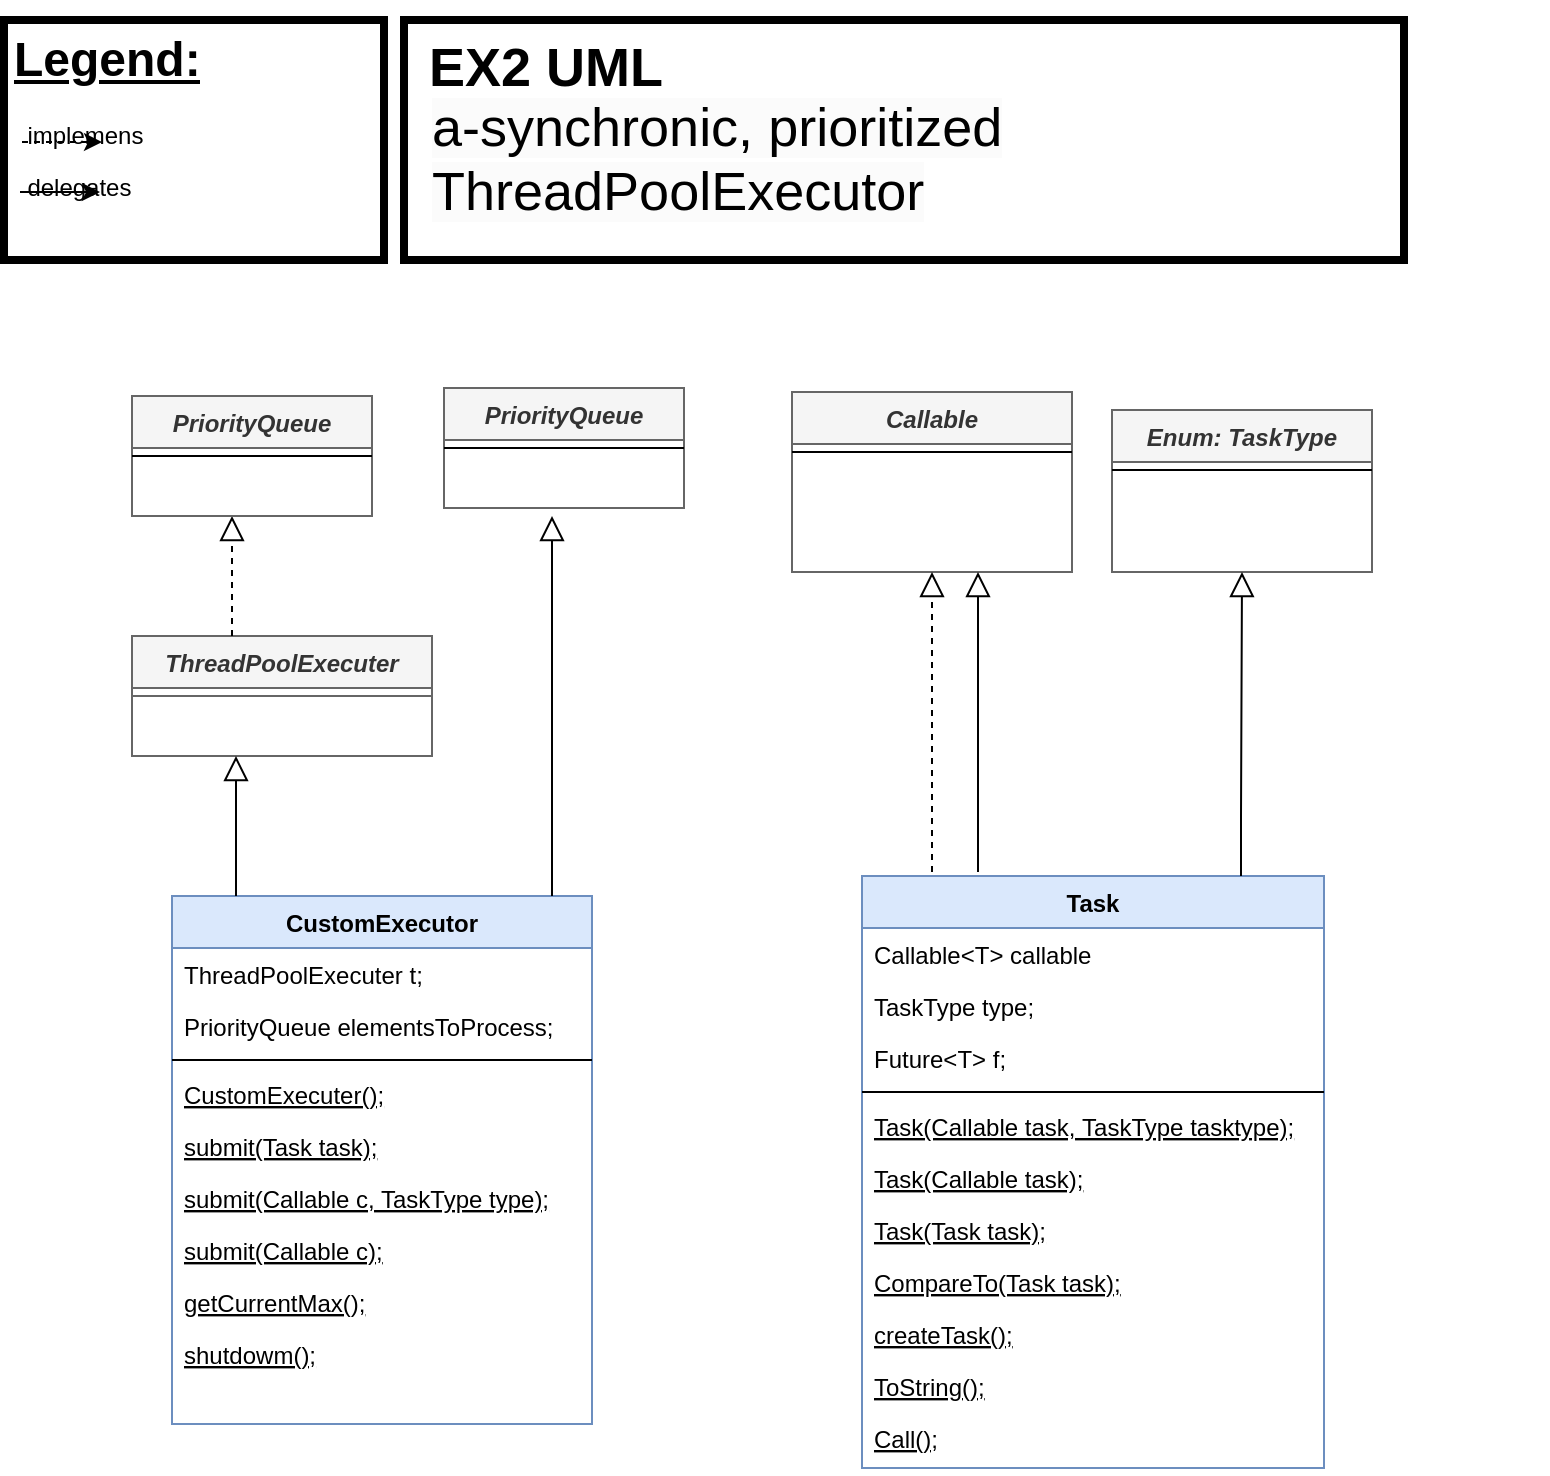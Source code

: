 <mxfile version="20.8.3" type="github">
  <diagram id="C5RBs43oDa-KdzZeNtuy" name="Page-1">
    <mxGraphModel dx="1474" dy="744" grid="1" gridSize="10" guides="1" tooltips="1" connect="1" arrows="1" fold="1" page="1" pageScale="1" pageWidth="827" pageHeight="1169" math="0" shadow="0">
      <root>
        <mxCell id="WIyWlLk6GJQsqaUBKTNV-0" />
        <mxCell id="WIyWlLk6GJQsqaUBKTNV-1" parent="WIyWlLk6GJQsqaUBKTNV-0" />
        <mxCell id="zkfFHV4jXpPFQw0GAbJ--0" value="ThreadPoolExecuter" style="swimlane;fontStyle=3;align=center;verticalAlign=top;childLayout=stackLayout;horizontal=1;startSize=26;horizontalStack=0;resizeParent=1;resizeLast=0;collapsible=1;marginBottom=0;rounded=0;shadow=0;strokeWidth=1;fillColor=#f5f5f5;fontColor=#333333;strokeColor=#666666;" parent="WIyWlLk6GJQsqaUBKTNV-1" vertex="1">
          <mxGeometry x="124" y="358" width="150" height="60" as="geometry">
            <mxRectangle x="230" y="140" width="160" height="26" as="alternateBounds" />
          </mxGeometry>
        </mxCell>
        <mxCell id="zkfFHV4jXpPFQw0GAbJ--4" value="" style="line;html=1;strokeWidth=1;align=left;verticalAlign=middle;spacingTop=-1;spacingLeft=3;spacingRight=3;rotatable=0;labelPosition=right;points=[];portConstraint=eastwest;fillColor=#f5f5f5;fontColor=#333333;strokeColor=#666666;" parent="zkfFHV4jXpPFQw0GAbJ--0" vertex="1">
          <mxGeometry y="26" width="150" height="8" as="geometry" />
        </mxCell>
        <mxCell id="zkfFHV4jXpPFQw0GAbJ--6" value="CustomExecutor" style="swimlane;fontStyle=1;align=center;verticalAlign=top;childLayout=stackLayout;horizontal=1;startSize=26;horizontalStack=0;resizeParent=1;resizeLast=0;collapsible=1;marginBottom=0;rounded=0;shadow=0;strokeWidth=1;fillColor=#dae8fc;strokeColor=#6c8ebf;" parent="WIyWlLk6GJQsqaUBKTNV-1" vertex="1">
          <mxGeometry x="144" y="488" width="210" height="264" as="geometry">
            <mxRectangle x="130" y="380" width="160" height="26" as="alternateBounds" />
          </mxGeometry>
        </mxCell>
        <mxCell id="zkfFHV4jXpPFQw0GAbJ--7" value="ThreadPoolExecuter t;" style="text;align=left;verticalAlign=top;spacingLeft=4;spacingRight=4;overflow=hidden;rotatable=0;points=[[0,0.5],[1,0.5]];portConstraint=eastwest;" parent="zkfFHV4jXpPFQw0GAbJ--6" vertex="1">
          <mxGeometry y="26" width="210" height="26" as="geometry" />
        </mxCell>
        <mxCell id="zkfFHV4jXpPFQw0GAbJ--8" value="PriorityQueue elementsToProcess;" style="text;align=left;verticalAlign=top;spacingLeft=4;spacingRight=4;overflow=hidden;rotatable=0;points=[[0,0.5],[1,0.5]];portConstraint=eastwest;rounded=0;shadow=0;html=0;" parent="zkfFHV4jXpPFQw0GAbJ--6" vertex="1">
          <mxGeometry y="52" width="210" height="26" as="geometry" />
        </mxCell>
        <mxCell id="zkfFHV4jXpPFQw0GAbJ--9" value="" style="line;html=1;strokeWidth=1;align=left;verticalAlign=middle;spacingTop=-1;spacingLeft=3;spacingRight=3;rotatable=0;labelPosition=right;points=[];portConstraint=eastwest;" parent="zkfFHV4jXpPFQw0GAbJ--6" vertex="1">
          <mxGeometry y="78" width="210" height="8" as="geometry" />
        </mxCell>
        <mxCell id="a-4b9oVd5WvRB_pHaoKm-41" value="CustomExecuter();" style="text;align=left;verticalAlign=top;spacingLeft=4;spacingRight=4;overflow=hidden;rotatable=0;points=[[0,0.5],[1,0.5]];portConstraint=eastwest;fontStyle=4" vertex="1" parent="zkfFHV4jXpPFQw0GAbJ--6">
          <mxGeometry y="86" width="210" height="26" as="geometry" />
        </mxCell>
        <mxCell id="zkfFHV4jXpPFQw0GAbJ--10" value="submit(Task task);" style="text;align=left;verticalAlign=top;spacingLeft=4;spacingRight=4;overflow=hidden;rotatable=0;points=[[0,0.5],[1,0.5]];portConstraint=eastwest;fontStyle=4" parent="zkfFHV4jXpPFQw0GAbJ--6" vertex="1">
          <mxGeometry y="112" width="210" height="26" as="geometry" />
        </mxCell>
        <mxCell id="zkfFHV4jXpPFQw0GAbJ--11" value="submit(Callable c, TaskType type);&#xa;&#xa;" style="text;align=left;verticalAlign=top;spacingLeft=4;spacingRight=4;overflow=hidden;rotatable=0;points=[[0,0.5],[1,0.5]];portConstraint=eastwest;fontStyle=4" parent="zkfFHV4jXpPFQw0GAbJ--6" vertex="1">
          <mxGeometry y="138" width="210" height="26" as="geometry" />
        </mxCell>
        <mxCell id="a-4b9oVd5WvRB_pHaoKm-40" value="submit(Callable c);&#xa;&#xa;" style="text;align=left;verticalAlign=top;spacingLeft=4;spacingRight=4;overflow=hidden;rotatable=0;points=[[0,0.5],[1,0.5]];portConstraint=eastwest;fontStyle=4" vertex="1" parent="zkfFHV4jXpPFQw0GAbJ--6">
          <mxGeometry y="164" width="210" height="26" as="geometry" />
        </mxCell>
        <mxCell id="a-4b9oVd5WvRB_pHaoKm-45" value="getCurrentMax();" style="text;align=left;verticalAlign=top;spacingLeft=4;spacingRight=4;overflow=hidden;rotatable=0;points=[[0,0.5],[1,0.5]];portConstraint=eastwest;fontStyle=4" vertex="1" parent="zkfFHV4jXpPFQw0GAbJ--6">
          <mxGeometry y="190" width="210" height="26" as="geometry" />
        </mxCell>
        <mxCell id="a-4b9oVd5WvRB_pHaoKm-46" value="shutdowm();" style="text;align=left;verticalAlign=top;spacingLeft=4;spacingRight=4;overflow=hidden;rotatable=0;points=[[0,0.5],[1,0.5]];portConstraint=eastwest;fontStyle=4" vertex="1" parent="zkfFHV4jXpPFQw0GAbJ--6">
          <mxGeometry y="216" width="210" height="26" as="geometry" />
        </mxCell>
        <mxCell id="zkfFHV4jXpPFQw0GAbJ--12" value="" style="endArrow=block;endSize=10;endFill=0;shadow=0;strokeWidth=1;rounded=0;edgeStyle=elbowEdgeStyle;elbow=vertical;" parent="WIyWlLk6GJQsqaUBKTNV-1" edge="1">
          <mxGeometry width="160" relative="1" as="geometry">
            <mxPoint x="176" y="488" as="sourcePoint" />
            <mxPoint x="176" y="418" as="targetPoint" />
            <Array as="points">
              <mxPoint x="176" y="458" />
              <mxPoint x="166" y="468" />
            </Array>
          </mxGeometry>
        </mxCell>
        <mxCell id="a-4b9oVd5WvRB_pHaoKm-0" value="Callable" style="swimlane;fontStyle=3;align=center;verticalAlign=top;childLayout=stackLayout;horizontal=1;startSize=26;horizontalStack=0;resizeParent=1;resizeLast=0;collapsible=1;marginBottom=0;rounded=0;shadow=0;strokeWidth=1;fillColor=#f5f5f5;fontColor=#333333;strokeColor=#666666;" vertex="1" parent="WIyWlLk6GJQsqaUBKTNV-1">
          <mxGeometry x="454" y="236" width="140" height="90" as="geometry">
            <mxRectangle x="230" y="140" width="160" height="26" as="alternateBounds" />
          </mxGeometry>
        </mxCell>
        <mxCell id="a-4b9oVd5WvRB_pHaoKm-4" value="" style="line;html=1;strokeWidth=1;align=left;verticalAlign=middle;spacingTop=-1;spacingLeft=3;spacingRight=3;rotatable=0;labelPosition=right;points=[];portConstraint=eastwest;" vertex="1" parent="a-4b9oVd5WvRB_pHaoKm-0">
          <mxGeometry y="26" width="140" height="8" as="geometry" />
        </mxCell>
        <mxCell id="a-4b9oVd5WvRB_pHaoKm-6" value="Task" style="swimlane;fontStyle=1;align=center;verticalAlign=top;childLayout=stackLayout;horizontal=1;startSize=26;horizontalStack=0;resizeParent=1;resizeLast=0;collapsible=1;marginBottom=0;rounded=0;shadow=0;strokeWidth=1;fillColor=#dae8fc;strokeColor=#6c8ebf;" vertex="1" parent="WIyWlLk6GJQsqaUBKTNV-1">
          <mxGeometry x="489" y="478" width="231" height="296" as="geometry">
            <mxRectangle x="130" y="380" width="160" height="26" as="alternateBounds" />
          </mxGeometry>
        </mxCell>
        <mxCell id="a-4b9oVd5WvRB_pHaoKm-7" value="Callable&lt;T&gt; callable" style="text;align=left;verticalAlign=top;spacingLeft=4;spacingRight=4;overflow=hidden;rotatable=0;points=[[0,0.5],[1,0.5]];portConstraint=eastwest;" vertex="1" parent="a-4b9oVd5WvRB_pHaoKm-6">
          <mxGeometry y="26" width="231" height="26" as="geometry" />
        </mxCell>
        <mxCell id="a-4b9oVd5WvRB_pHaoKm-43" value="TaskType type;" style="text;align=left;verticalAlign=top;spacingLeft=4;spacingRight=4;overflow=hidden;rotatable=0;points=[[0,0.5],[1,0.5]];portConstraint=eastwest;rounded=0;shadow=0;html=0;" vertex="1" parent="a-4b9oVd5WvRB_pHaoKm-6">
          <mxGeometry y="52" width="231" height="26" as="geometry" />
        </mxCell>
        <mxCell id="a-4b9oVd5WvRB_pHaoKm-8" value="Future&lt;T&gt; f;" style="text;align=left;verticalAlign=top;spacingLeft=4;spacingRight=4;overflow=hidden;rotatable=0;points=[[0,0.5],[1,0.5]];portConstraint=eastwest;rounded=0;shadow=0;html=0;" vertex="1" parent="a-4b9oVd5WvRB_pHaoKm-6">
          <mxGeometry y="78" width="231" height="26" as="geometry" />
        </mxCell>
        <mxCell id="a-4b9oVd5WvRB_pHaoKm-9" value="" style="line;html=1;strokeWidth=1;align=left;verticalAlign=middle;spacingTop=-1;spacingLeft=3;spacingRight=3;rotatable=0;labelPosition=right;points=[];portConstraint=eastwest;" vertex="1" parent="a-4b9oVd5WvRB_pHaoKm-6">
          <mxGeometry y="104" width="231" height="8" as="geometry" />
        </mxCell>
        <mxCell id="a-4b9oVd5WvRB_pHaoKm-10" value="Task(Callable task, TaskType tasktype);" style="text;align=left;verticalAlign=top;spacingLeft=4;spacingRight=4;overflow=hidden;rotatable=0;points=[[0,0.5],[1,0.5]];portConstraint=eastwest;fontStyle=4" vertex="1" parent="a-4b9oVd5WvRB_pHaoKm-6">
          <mxGeometry y="112" width="231" height="26" as="geometry" />
        </mxCell>
        <mxCell id="a-4b9oVd5WvRB_pHaoKm-44" value="Task(Callable task);" style="text;align=left;verticalAlign=top;spacingLeft=4;spacingRight=4;overflow=hidden;rotatable=0;points=[[0,0.5],[1,0.5]];portConstraint=eastwest;fontStyle=4" vertex="1" parent="a-4b9oVd5WvRB_pHaoKm-6">
          <mxGeometry y="138" width="231" height="26" as="geometry" />
        </mxCell>
        <mxCell id="a-4b9oVd5WvRB_pHaoKm-24" value="Task(Task task);" style="text;align=left;verticalAlign=top;spacingLeft=4;spacingRight=4;overflow=hidden;rotatable=0;points=[[0,0.5],[1,0.5]];portConstraint=eastwest;fontStyle=4" vertex="1" parent="a-4b9oVd5WvRB_pHaoKm-6">
          <mxGeometry y="164" width="231" height="26" as="geometry" />
        </mxCell>
        <mxCell id="a-4b9oVd5WvRB_pHaoKm-20" value="CompareTo(Task task);" style="text;align=left;verticalAlign=top;spacingLeft=4;spacingRight=4;overflow=hidden;rotatable=0;points=[[0,0.5],[1,0.5]];portConstraint=eastwest;fontStyle=4" vertex="1" parent="a-4b9oVd5WvRB_pHaoKm-6">
          <mxGeometry y="190" width="231" height="26" as="geometry" />
        </mxCell>
        <mxCell id="a-4b9oVd5WvRB_pHaoKm-22" value="createTask();" style="text;align=left;verticalAlign=top;spacingLeft=4;spacingRight=4;overflow=hidden;rotatable=0;points=[[0,0.5],[1,0.5]];portConstraint=eastwest;fontStyle=4" vertex="1" parent="a-4b9oVd5WvRB_pHaoKm-6">
          <mxGeometry y="216" width="231" height="26" as="geometry" />
        </mxCell>
        <mxCell id="a-4b9oVd5WvRB_pHaoKm-23" value="ToString();" style="text;align=left;verticalAlign=top;spacingLeft=4;spacingRight=4;overflow=hidden;rotatable=0;points=[[0,0.5],[1,0.5]];portConstraint=eastwest;fontStyle=4" vertex="1" parent="a-4b9oVd5WvRB_pHaoKm-6">
          <mxGeometry y="242" width="231" height="26" as="geometry" />
        </mxCell>
        <mxCell id="a-4b9oVd5WvRB_pHaoKm-11" value="Call();" style="text;align=left;verticalAlign=top;spacingLeft=4;spacingRight=4;overflow=hidden;rotatable=0;points=[[0,0.5],[1,0.5]];portConstraint=eastwest;fontStyle=4" vertex="1" parent="a-4b9oVd5WvRB_pHaoKm-6">
          <mxGeometry y="268" width="231" height="28" as="geometry" />
        </mxCell>
        <mxCell id="a-4b9oVd5WvRB_pHaoKm-12" value="" style="endArrow=block;endSize=10;endFill=0;shadow=0;strokeWidth=1;rounded=0;edgeStyle=elbowEdgeStyle;elbow=vertical;dashed=1;" edge="1" parent="WIyWlLk6GJQsqaUBKTNV-1">
          <mxGeometry width="160" relative="1" as="geometry">
            <mxPoint x="524" y="476" as="sourcePoint" />
            <mxPoint x="524" y="326" as="targetPoint" />
          </mxGeometry>
        </mxCell>
        <mxCell id="a-4b9oVd5WvRB_pHaoKm-13" value="" style="endArrow=block;endSize=10;endFill=0;shadow=0;strokeWidth=1;rounded=0;edgeStyle=elbowEdgeStyle;elbow=vertical;" edge="1" parent="WIyWlLk6GJQsqaUBKTNV-1">
          <mxGeometry width="160" relative="1" as="geometry">
            <mxPoint x="334" y="488" as="sourcePoint" />
            <mxPoint x="334" y="298" as="targetPoint" />
            <Array as="points">
              <mxPoint x="334" y="458" />
              <mxPoint x="304" y="468" />
            </Array>
          </mxGeometry>
        </mxCell>
        <mxCell id="a-4b9oVd5WvRB_pHaoKm-14" value="PriorityQueue" style="swimlane;fontStyle=3;align=center;verticalAlign=top;childLayout=stackLayout;horizontal=1;startSize=26;horizontalStack=0;resizeParent=1;resizeLast=0;collapsible=1;marginBottom=0;rounded=0;shadow=0;strokeWidth=1;fillColor=#f5f5f5;fontColor=#333333;strokeColor=#666666;" vertex="1" parent="WIyWlLk6GJQsqaUBKTNV-1">
          <mxGeometry x="280" y="234" width="120" height="60" as="geometry">
            <mxRectangle x="230" y="140" width="160" height="26" as="alternateBounds" />
          </mxGeometry>
        </mxCell>
        <mxCell id="a-4b9oVd5WvRB_pHaoKm-15" value="" style="line;html=1;strokeWidth=1;align=left;verticalAlign=middle;spacingTop=-1;spacingLeft=3;spacingRight=3;rotatable=0;labelPosition=right;points=[];portConstraint=eastwest;" vertex="1" parent="a-4b9oVd5WvRB_pHaoKm-14">
          <mxGeometry y="26" width="120" height="8" as="geometry" />
        </mxCell>
        <mxCell id="a-4b9oVd5WvRB_pHaoKm-16" value="" style="endArrow=block;endSize=10;endFill=0;shadow=0;strokeWidth=1;rounded=0;edgeStyle=elbowEdgeStyle;elbow=vertical;dashed=1;" edge="1" parent="WIyWlLk6GJQsqaUBKTNV-1">
          <mxGeometry width="160" relative="1" as="geometry">
            <mxPoint x="174" y="358" as="sourcePoint" />
            <mxPoint x="174" y="298" as="targetPoint" />
            <Array as="points">
              <mxPoint x="184" y="338" />
              <mxPoint x="154" y="288" />
            </Array>
          </mxGeometry>
        </mxCell>
        <mxCell id="a-4b9oVd5WvRB_pHaoKm-17" value="PriorityQueue" style="swimlane;fontStyle=3;align=center;verticalAlign=top;childLayout=stackLayout;horizontal=1;startSize=26;horizontalStack=0;resizeParent=1;resizeLast=0;collapsible=1;marginBottom=0;rounded=0;shadow=0;strokeWidth=1;fillColor=#f5f5f5;fontColor=#333333;strokeColor=#666666;" vertex="1" parent="WIyWlLk6GJQsqaUBKTNV-1">
          <mxGeometry x="124" y="238" width="120" height="60" as="geometry">
            <mxRectangle x="230" y="140" width="160" height="26" as="alternateBounds" />
          </mxGeometry>
        </mxCell>
        <mxCell id="a-4b9oVd5WvRB_pHaoKm-18" value="" style="line;html=1;strokeWidth=1;align=left;verticalAlign=middle;spacingTop=-1;spacingLeft=3;spacingRight=3;rotatable=0;labelPosition=right;points=[];portConstraint=eastwest;" vertex="1" parent="a-4b9oVd5WvRB_pHaoKm-17">
          <mxGeometry y="26" width="120" height="8" as="geometry" />
        </mxCell>
        <mxCell id="a-4b9oVd5WvRB_pHaoKm-25" value="Enum: TaskType" style="swimlane;fontStyle=3;align=center;verticalAlign=top;childLayout=stackLayout;horizontal=1;startSize=26;horizontalStack=0;resizeParent=1;resizeLast=0;collapsible=1;marginBottom=0;rounded=0;shadow=0;strokeWidth=1;fillColor=#f5f5f5;fontColor=#333333;strokeColor=#666666;" vertex="1" parent="WIyWlLk6GJQsqaUBKTNV-1">
          <mxGeometry x="614" y="245" width="130" height="81" as="geometry">
            <mxRectangle x="230" y="140" width="160" height="26" as="alternateBounds" />
          </mxGeometry>
        </mxCell>
        <mxCell id="a-4b9oVd5WvRB_pHaoKm-26" value="" style="line;html=1;strokeWidth=1;align=left;verticalAlign=middle;spacingTop=-1;spacingLeft=3;spacingRight=3;rotatable=0;labelPosition=right;points=[];portConstraint=eastwest;" vertex="1" parent="a-4b9oVd5WvRB_pHaoKm-25">
          <mxGeometry y="26" width="130" height="8" as="geometry" />
        </mxCell>
        <mxCell id="a-4b9oVd5WvRB_pHaoKm-29" value="" style="endArrow=block;endSize=10;endFill=0;shadow=0;strokeWidth=1;rounded=0;edgeStyle=elbowEdgeStyle;elbow=vertical;" edge="1" parent="WIyWlLk6GJQsqaUBKTNV-1">
          <mxGeometry width="160" relative="1" as="geometry">
            <mxPoint x="678.5" y="478" as="sourcePoint" />
            <mxPoint x="679" y="326" as="targetPoint" />
            <Array as="points">
              <mxPoint x="678.5" y="448" />
              <mxPoint x="648.5" y="458" />
            </Array>
          </mxGeometry>
        </mxCell>
        <mxCell id="a-4b9oVd5WvRB_pHaoKm-30" value="" style="endArrow=block;endSize=10;endFill=0;shadow=0;strokeWidth=1;rounded=0;edgeStyle=elbowEdgeStyle;elbow=vertical;" edge="1" parent="WIyWlLk6GJQsqaUBKTNV-1">
          <mxGeometry width="160" relative="1" as="geometry">
            <mxPoint x="547" y="476" as="sourcePoint" />
            <mxPoint x="547" y="326" as="targetPoint" />
            <Array as="points">
              <mxPoint x="547" y="446" />
              <mxPoint x="537" y="456" />
            </Array>
          </mxGeometry>
        </mxCell>
        <mxCell id="a-4b9oVd5WvRB_pHaoKm-31" value="&lt;h1&gt;&lt;u&gt;Legend:&lt;/u&gt;&lt;/h1&gt;&lt;p&gt;&lt;span style=&quot;&quot;&gt;	&lt;/span&gt;&lt;span style=&quot;&quot;&gt;	&lt;/span&gt;&lt;span style=&quot;white-space: pre;&quot;&gt;	&lt;/span&gt;&lt;span style=&quot;white-space: pre;&quot;&gt;	&lt;/span&gt;implemens&lt;/p&gt;&lt;p&gt;&lt;span style=&quot;white-space: pre;&quot;&gt;	&lt;/span&gt;&lt;span style=&quot;white-space: pre;&quot;&gt;	&lt;/span&gt;delegates&lt;br&gt;&lt;/p&gt;" style="text;html=1;strokeColor=default;fillColor=none;spacing=5;spacingTop=-20;whiteSpace=wrap;overflow=hidden;rounded=0;strokeWidth=4;" vertex="1" parent="WIyWlLk6GJQsqaUBKTNV-1">
          <mxGeometry x="60" y="50" width="190" height="120" as="geometry" />
        </mxCell>
        <mxCell id="a-4b9oVd5WvRB_pHaoKm-33" value="" style="endArrow=classic;html=1;rounded=0;dashed=1;" edge="1" parent="WIyWlLk6GJQsqaUBKTNV-1">
          <mxGeometry width="50" height="50" relative="1" as="geometry">
            <mxPoint x="69" y="111" as="sourcePoint" />
            <mxPoint x="109" y="111" as="targetPoint" />
          </mxGeometry>
        </mxCell>
        <mxCell id="a-4b9oVd5WvRB_pHaoKm-36" value="" style="endArrow=classic;html=1;rounded=0;" edge="1" parent="WIyWlLk6GJQsqaUBKTNV-1">
          <mxGeometry width="50" height="50" relative="1" as="geometry">
            <mxPoint x="68" y="136" as="sourcePoint" />
            <mxPoint x="108" y="136" as="targetPoint" />
          </mxGeometry>
        </mxCell>
        <mxCell id="a-4b9oVd5WvRB_pHaoKm-37" value="&lt;h1 style=&quot;font-size: 27px;&quot;&gt;&lt;span style=&quot;background-color: initial;&quot;&gt;&amp;nbsp;&lt;/span&gt;EX2 UML&lt;/h1&gt;&lt;br&gt;&lt;h1 style=&quot;font-size: 27px;&quot;&gt;&lt;span style=&quot;background-color: initial; font-weight: normal;&quot;&gt;&amp;nbsp;&lt;/span&gt;&lt;span style=&quot;background-color: initial; font-weight: normal;&quot;&gt;	&lt;/span&gt;&lt;/h1&gt;" style="text;html=1;strokeColor=default;fillColor=none;spacing=5;spacingTop=-20;whiteSpace=wrap;overflow=hidden;rounded=0;strokeWidth=4;" vertex="1" parent="WIyWlLk6GJQsqaUBKTNV-1">
          <mxGeometry x="260" y="50" width="500" height="120" as="geometry" />
        </mxCell>
        <mxCell id="a-4b9oVd5WvRB_pHaoKm-38" value="&lt;span style=&quot;color: rgb(0, 0, 0); font-family: Helvetica; font-size: 27px; font-style: normal; font-variant-ligatures: normal; font-variant-caps: normal; font-weight: 400; letter-spacing: normal; orphans: 2; text-align: left; text-indent: 0px; text-transform: none; widows: 2; word-spacing: 0px; -webkit-text-stroke-width: 0px; background-color: rgb(251, 251, 251); text-decoration-thickness: initial; text-decoration-style: initial; text-decoration-color: initial; float: none; display: inline !important;&quot;&gt;a-synchronic, prioritized &lt;br&gt;ThreadPoolExecutor&lt;/span&gt;" style="text;whiteSpace=wrap;html=1;fontSize=27;" vertex="1" parent="WIyWlLk6GJQsqaUBKTNV-1">
          <mxGeometry x="272" y="81" width="560" height="90" as="geometry" />
        </mxCell>
      </root>
    </mxGraphModel>
  </diagram>
</mxfile>
